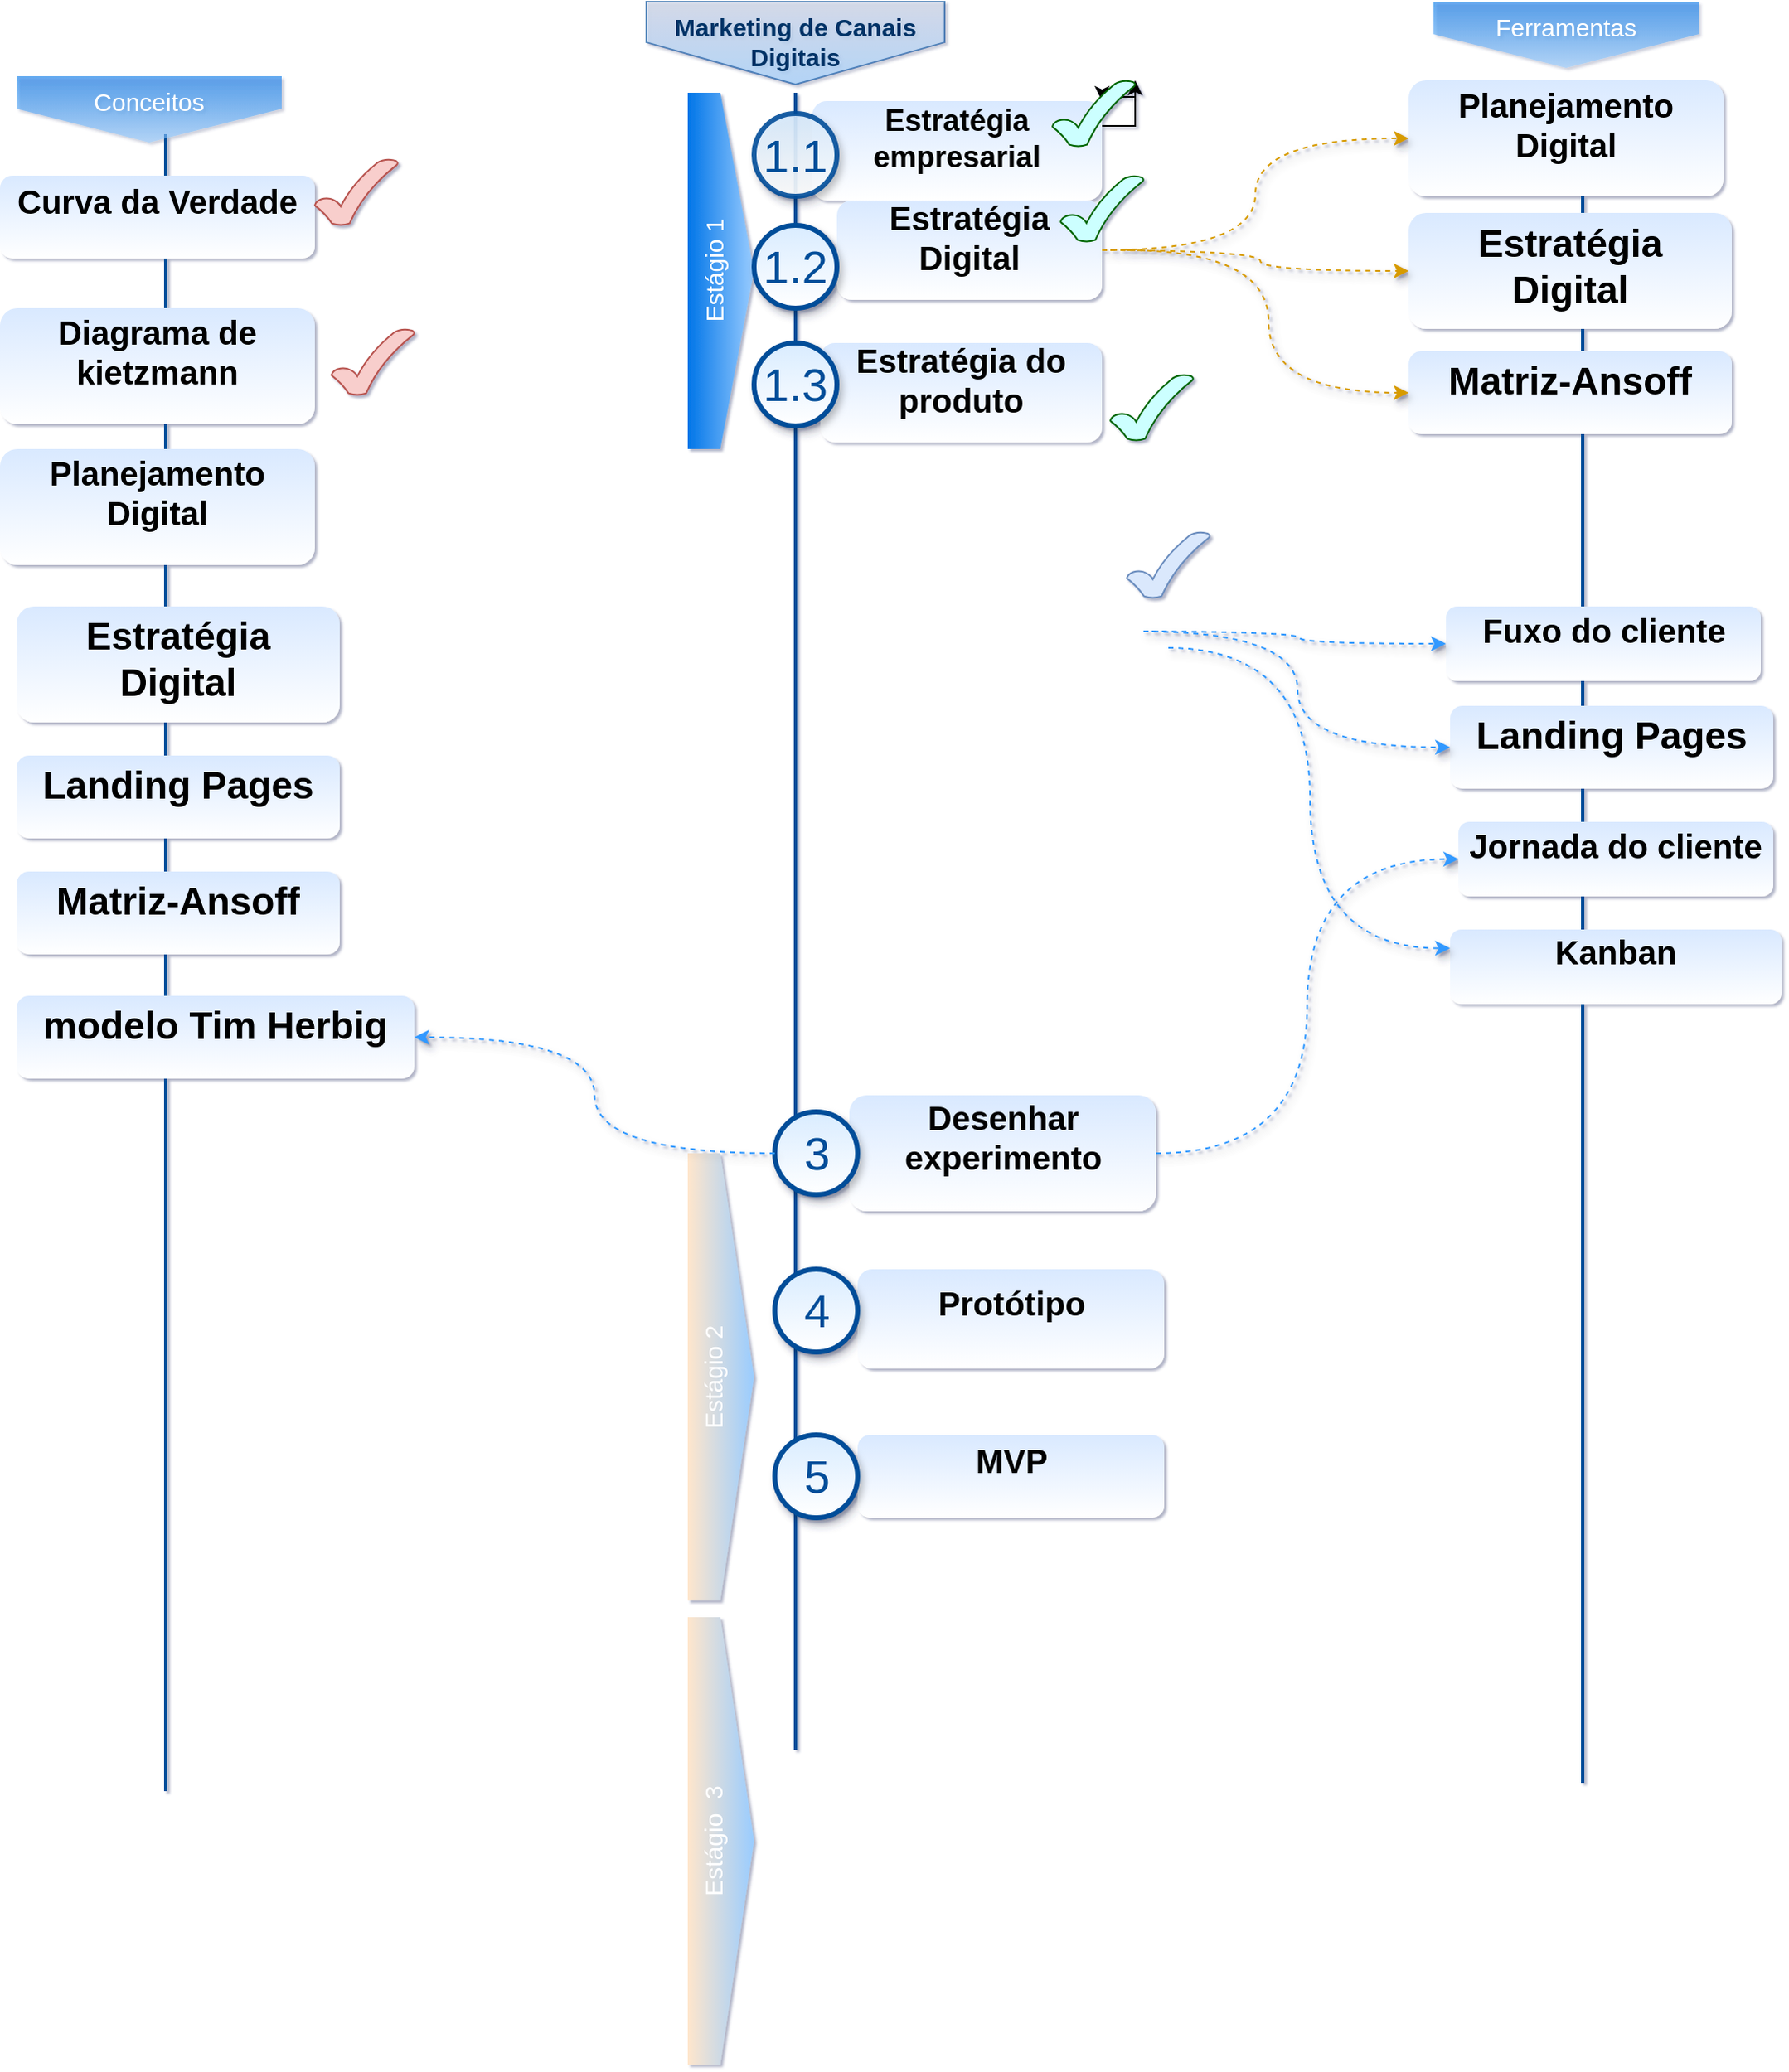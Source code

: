 <mxfile version="23.0.2" type="github">
  <diagram name="Page-1" id="82e54ff1-d628-8f03-85c4-9753963a91cd">
    <mxGraphModel dx="2049" dy="1103" grid="1" gridSize="10" guides="1" tooltips="1" connect="1" arrows="1" fold="1" page="1" pageScale="1" pageWidth="1169" pageHeight="827" background="#ffffff" math="0" shadow="1">
      <root>
        <mxCell id="0" />
        <mxCell id="1" parent="0" />
        <mxCell id="Ew5ookFaaCfGFcfzrvVE-49" value="" style="line;strokeWidth=2;html=1;fillColor=none;fontSize=28;fontColor=#004D99;strokeColor=#004D99;rotation=90;" vertex="1" parent="1">
          <mxGeometry x="525" y="610" width="1000" height="10" as="geometry" />
        </mxCell>
        <mxCell id="4ec97bd9e5d20128-1" value="" style="line;strokeWidth=2;html=1;fillColor=none;fontSize=28;fontColor=#004D99;strokeColor=#004D99;rotation=90;" parent="1" vertex="1">
          <mxGeometry x="-330" y="615" width="1000" height="10" as="geometry" />
        </mxCell>
        <mxCell id="4ec97bd9e5d20128-5" value="Estágio 1" style="shape=offPageConnector;whiteSpace=wrap;html=1;fillColor=#0075E8;fontSize=15;fontColor=#FFFFFF;size=0.509;verticalAlign=top;strokeColor=none;rotation=-90;gradientColor=#99CCFF;" parent="1" vertex="1">
          <mxGeometry x="397.5" y="182.5" width="215" height="40" as="geometry" />
        </mxCell>
        <mxCell id="4ec97bd9e5d20128-14" value="&lt;h1 style=&quot;font-size: 18px;&quot;&gt;Estratégia empresarial&lt;/h1&gt;" style="text;html=1;spacing=5;spacingTop=-20;whiteSpace=wrap;overflow=hidden;strokeColor=none;strokeWidth=3;fillColor=#D9E9FF;fontSize=18;fontColor=#000000;align=center;rounded=1;gradientColor=#FFFFFF;verticalAlign=top;" parent="1" vertex="1">
          <mxGeometry x="560" y="100" width="175" height="60" as="geometry" />
        </mxCell>
        <mxCell id="Ew5ookFaaCfGFcfzrvVE-5" value="&lt;font color=&quot;#003366&quot;&gt;&lt;b&gt;Marketing de Canais Digitais&lt;/b&gt;&lt;/font&gt;" style="shape=offPageConnector;whiteSpace=wrap;html=1;fillColor=#CCD4E8;fontSize=15;fontColor=#FFFFFF;size=0.509;verticalAlign=top;strokeColor=#004C99;rotation=0;gradientColor=#99CCFF;opacity=60;" vertex="1" parent="1">
          <mxGeometry x="460" y="40" width="180" height="50" as="geometry" />
        </mxCell>
        <UserObject label="&lt;h1 style=&quot;font-size: 20px;&quot;&gt;&lt;font style=&quot;font-size: 20px;&quot;&gt;Curva da Verdade&lt;/font&gt;&lt;/h1&gt;" link=" https://labdx.org/curva-da-verdade" linkTarget="_blank" id="Ew5ookFaaCfGFcfzrvVE-6">
          <mxCell style="text;html=1;spacing=5;spacingTop=-20;whiteSpace=wrap;overflow=hidden;strokeColor=none;strokeWidth=3;fillColor=#D9E9FF;fontSize=20;fontColor=#000000;align=center;rounded=1;gradientColor=#FFFFFF;verticalAlign=middle;" vertex="1" parent="1">
            <mxGeometry x="70" y="145" width="190" height="50" as="geometry" />
          </mxCell>
        </UserObject>
        <mxCell id="Ew5ookFaaCfGFcfzrvVE-7" value="Conceitos" style="shape=offPageConnector;whiteSpace=wrap;html=1;fillColor=#0075E8;fontSize=15;fontColor=#FFFFFF;size=0.509;verticalAlign=top;strokeColor=none;rotation=0;gradientColor=#99CCFF;opacity=60;" vertex="1" parent="1">
          <mxGeometry x="80" y="85" width="160" height="40" as="geometry" />
        </mxCell>
        <UserObject label="&lt;h1 style=&quot;font-size: 20px;&quot;&gt;Diagrama de kietzmann&lt;br style=&quot;font-size: 20px;&quot;&gt;&lt;/h1&gt;" link="https://labdx.org/diagrama-de-kietzmann" linkTarget="_blank" id="Ew5ookFaaCfGFcfzrvVE-9">
          <mxCell style="text;html=1;spacing=5;spacingTop=-20;whiteSpace=wrap;overflow=hidden;strokeColor=none;strokeWidth=3;fillColor=#D9E9FF;fontSize=20;fontColor=#000000;align=center;rounded=1;gradientColor=#FFFFFF;" vertex="1" parent="1">
            <mxGeometry x="70" y="225" width="190" height="70" as="geometry" />
          </mxCell>
        </UserObject>
        <UserObject label="&lt;h1 style=&quot;font-size: 20px;&quot;&gt;Estratégia Digital&lt;/h1&gt;" link="https://labdx.org/o-que-e-estrategia-digital" id="Ew5ookFaaCfGFcfzrvVE-12">
          <mxCell style="text;html=1;spacing=5;spacingTop=-20;whiteSpace=wrap;overflow=hidden;strokeColor=none;strokeWidth=3;fillColor=#D9E9FF;fontSize=20;fontColor=#000000;align=center;rounded=1;gradientColor=#FFFFFF;verticalAlign=middle;" vertex="1" parent="1">
            <mxGeometry x="575" y="160" width="160" height="60" as="geometry" />
          </mxCell>
        </UserObject>
        <mxCell id="Ew5ookFaaCfGFcfzrvVE-14" value="" style="line;strokeWidth=2;html=1;fillColor=none;fontSize=28;fontColor=#004D99;strokeColor=#004D99;rotation=90;" vertex="1" parent="1">
          <mxGeometry x="50" y="590" width="1000" height="10" as="geometry" />
        </mxCell>
        <mxCell id="Ew5ookFaaCfGFcfzrvVE-13" value="1.2" style="ellipse;whiteSpace=wrap;html=1;fillColor=#D9ECFF;fontSize=28;fontColor=#004D99;strokeWidth=3;strokeColor=#004D99;gradientColor=#FFFFFF;shadow=1;" vertex="1" parent="1">
          <mxGeometry x="525" y="175" width="50" height="50" as="geometry" />
        </mxCell>
        <mxCell id="4ec97bd9e5d20128-9" value="1.1" style="ellipse;whiteSpace=wrap;html=1;fillColor=#D9ECFF;fontSize=28;fontColor=#004D99;strokeWidth=3;strokeColor=#004D99;gradientColor=#FFFFFF;shadow=1;opacity=90;" parent="1" vertex="1">
          <mxGeometry x="525" y="107.5" width="50" height="50" as="geometry" />
        </mxCell>
        <UserObject label="&lt;h1 style=&quot;font-size: 20px;&quot;&gt;Planejamento Digital&lt;br style=&quot;font-size: 20px;&quot;&gt;&lt;/h1&gt;" link="https://labdx.org/planejamento-digital" linkTarget="_blank" id="Ew5ookFaaCfGFcfzrvVE-17">
          <mxCell style="text;html=1;spacing=5;spacingTop=-20;whiteSpace=wrap;overflow=hidden;strokeColor=none;strokeWidth=3;fillColor=#D9E9FF;fontSize=20;fontColor=#000000;align=center;rounded=1;gradientColor=#FFFFFF;" vertex="1" parent="1">
            <mxGeometry x="70" y="310" width="190" height="70" as="geometry" />
          </mxCell>
        </UserObject>
        <UserObject label="&lt;h1 style=&quot;font-size: 23px;&quot;&gt;Estratégia Digital&lt;/h1&gt;" link="https://labdx.org/o-que-e-estrategia-digital" id="Ew5ookFaaCfGFcfzrvVE-18">
          <mxCell style="text;html=1;spacing=5;spacingTop=-20;whiteSpace=wrap;overflow=hidden;strokeColor=none;strokeWidth=3;fillColor=#D9E9FF;fontSize=23;fontColor=#000000;align=center;rounded=1;gradientColor=#FFFFFF;" vertex="1" parent="1">
            <mxGeometry x="80" y="405" width="195" height="70" as="geometry" />
          </mxCell>
        </UserObject>
        <UserObject label="&lt;h1 style=&quot;font-size: 23px;&quot;&gt;Landing Pages&lt;/h1&gt;" link="https://labdx.org/landing-pages" id="Ew5ookFaaCfGFcfzrvVE-19">
          <mxCell style="text;html=1;spacing=5;spacingTop=-20;whiteSpace=wrap;overflow=hidden;strokeColor=none;strokeWidth=3;fillColor=#D9E9FF;fontSize=23;fontColor=#000000;align=center;rounded=1;gradientColor=#FFFFFF;" vertex="1" parent="1">
            <mxGeometry x="80" y="495" width="195" height="50" as="geometry" />
          </mxCell>
        </UserObject>
        <mxCell id="Ew5ookFaaCfGFcfzrvVE-20" value="Estágio 2" style="shape=offPageConnector;whiteSpace=wrap;html=1;fillColor=#FFE6CC;fontSize=15;fontColor=#FFFFFF;size=0.509;verticalAlign=top;strokeColor=none;rotation=-90;gradientColor=#99CCFF;" vertex="1" parent="1">
          <mxGeometry x="370" y="850" width="270" height="40" as="geometry" />
        </mxCell>
        <mxCell id="Ew5ookFaaCfGFcfzrvVE-54" style="edgeStyle=orthogonalEdgeStyle;rounded=0;orthogonalLoop=1;jettySize=auto;html=1;entryX=0;entryY=0.5;entryDx=0;entryDy=0;curved=1;dashed=1;strokeColor=#3399FF;shadow=1;" edge="1" parent="1" source="Ew5ookFaaCfGFcfzrvVE-21" target="Ew5ookFaaCfGFcfzrvVE-53">
          <mxGeometry relative="1" as="geometry" />
        </mxCell>
        <UserObject label="&lt;h1 style=&quot;font-size: 20px;&quot;&gt;Desenhar experimento&lt;/h1&gt;" link="https://labdx.org/campanha-2024-01-dia-do-consumidor" id="Ew5ookFaaCfGFcfzrvVE-21">
          <mxCell style="text;html=1;spacing=5;spacingTop=-20;whiteSpace=wrap;overflow=hidden;strokeColor=none;strokeWidth=3;fillColor=#D9E9FF;fontSize=20;fontColor=#000000;align=center;rounded=1;gradientColor=#FFFFFF;verticalAlign=middle;" vertex="1" parent="1">
            <mxGeometry x="582.5" y="700" width="185" height="70" as="geometry" />
          </mxCell>
        </UserObject>
        <mxCell id="Ew5ookFaaCfGFcfzrvVE-22" value="3" style="ellipse;whiteSpace=wrap;html=1;fillColor=#D9ECFF;fontSize=28;fontColor=#004D99;strokeWidth=3;strokeColor=#004D99;gradientColor=#FFFFFF;shadow=1;" vertex="1" parent="1">
          <mxGeometry x="537.5" y="710" width="50" height="50" as="geometry" />
        </mxCell>
        <mxCell id="Ew5ookFaaCfGFcfzrvVE-23" value="" style="verticalLabelPosition=bottom;verticalAlign=top;html=1;shape=mxgraph.basic.tick;fillColor=#CCFFFF;strokeColor=#006600;gradientColor=none;" vertex="1" parent="1">
          <mxGeometry x="740" y="265" width="50" height="40" as="geometry" />
        </mxCell>
        <mxCell id="Ew5ookFaaCfGFcfzrvVE-24" value="" style="verticalLabelPosition=bottom;verticalAlign=top;html=1;shape=mxgraph.basic.tick;fillColor=#dae8fc;strokeColor=#6c8ebf;" vertex="1" parent="1">
          <mxGeometry x="750" y="360" width="50" height="40" as="geometry" />
        </mxCell>
        <UserObject label="&lt;h1 style=&quot;font-size: 20px;&quot;&gt;Protótipo&lt;/h1&gt;" link="https://labdx.org/o-que-e-estrategia-digital" id="Ew5ookFaaCfGFcfzrvVE-33">
          <mxCell style="text;html=1;spacing=5;spacingTop=-20;whiteSpace=wrap;overflow=hidden;strokeColor=none;strokeWidth=3;fillColor=#D9E9FF;fontSize=20;fontColor=#000000;align=center;rounded=1;gradientColor=#FFFFFF;verticalAlign=middle;" vertex="1" parent="1">
            <mxGeometry x="587.5" y="805" width="185" height="60" as="geometry" />
          </mxCell>
        </UserObject>
        <mxCell id="Ew5ookFaaCfGFcfzrvVE-34" value="4" style="ellipse;whiteSpace=wrap;html=1;fillColor=#D9ECFF;fontSize=28;fontColor=#004D99;strokeWidth=3;strokeColor=#004D99;gradientColor=#FFFFFF;shadow=1;" vertex="1" parent="1">
          <mxGeometry x="537.5" y="805" width="50" height="50" as="geometry" />
        </mxCell>
        <mxCell id="Ew5ookFaaCfGFcfzrvVE-35" value="" style="verticalLabelPosition=bottom;verticalAlign=top;html=1;shape=mxgraph.basic.tick;fillColor=#f8cecc;strokeColor=#b85450;" vertex="1" parent="1">
          <mxGeometry x="260" y="135" width="50" height="40" as="geometry" />
        </mxCell>
        <UserObject label="&lt;h1 style=&quot;font-size: 20px;&quot;&gt;MVP&lt;/h1&gt;" link="https://labdx.org/o-que-e-estrategia-digital" id="Ew5ookFaaCfGFcfzrvVE-37">
          <mxCell style="text;html=1;spacing=5;spacingTop=-20;whiteSpace=wrap;overflow=hidden;strokeColor=none;strokeWidth=3;fillColor=#D9E9FF;fontSize=20;fontColor=#000000;align=center;rounded=1;gradientColor=#FFFFFF;verticalAlign=middle;" vertex="1" parent="1">
            <mxGeometry x="587.5" y="905" width="185" height="50" as="geometry" />
          </mxCell>
        </UserObject>
        <mxCell id="Ew5ookFaaCfGFcfzrvVE-38" value="5" style="ellipse;whiteSpace=wrap;html=1;fillColor=#D9ECFF;fontSize=28;fontColor=#004D99;strokeWidth=3;strokeColor=#004D99;gradientColor=#FFFFFF;shadow=1;" vertex="1" parent="1">
          <mxGeometry x="537.5" y="905" width="50" height="50" as="geometry" />
        </mxCell>
        <mxCell id="Ew5ookFaaCfGFcfzrvVE-39" value="" style="verticalLabelPosition=bottom;verticalAlign=top;html=1;shape=mxgraph.basic.tick;fillColor=#f8cecc;strokeColor=#b85450;" vertex="1" parent="1">
          <mxGeometry x="270" y="237.5" width="50" height="40" as="geometry" />
        </mxCell>
        <UserObject label="&lt;h1 style=&quot;font-size: 23px;&quot;&gt;Matriz-Ansoff&lt;/h1&gt;" link="https://labdx.org/matriz-ansoff" id="Ew5ookFaaCfGFcfzrvVE-40">
          <mxCell style="text;html=1;spacing=5;spacingTop=-20;whiteSpace=wrap;overflow=hidden;strokeColor=none;strokeWidth=3;fillColor=#D9E9FF;fontSize=23;fontColor=#000000;align=center;rounded=1;gradientColor=#FFFFFF;" vertex="1" parent="1">
            <mxGeometry x="80" y="565" width="195" height="50" as="geometry" />
          </mxCell>
        </UserObject>
        <UserObject label="&lt;h1 style=&quot;font-size: 20px;&quot;&gt;&lt;font style=&quot;font-size: 20px;&quot;&gt;Kanban&lt;/font&gt;&lt;/h1&gt;" link="https://labdx.org/kanban-canais-digitais" linkTarget="_blank" id="Ew5ookFaaCfGFcfzrvVE-42">
          <mxCell style="text;html=1;spacing=5;spacingTop=-20;whiteSpace=wrap;overflow=hidden;strokeColor=none;strokeWidth=3;fillColor=#D9E9FF;fontSize=20;fontColor=#000000;align=center;rounded=1;gradientColor=#FFFFFF;verticalAlign=middle;" vertex="1" parent="1">
            <mxGeometry x="945" y="600" width="200" height="45" as="geometry" />
          </mxCell>
        </UserObject>
        <mxCell id="Ew5ookFaaCfGFcfzrvVE-43" value="Ferramentas" style="shape=offPageConnector;whiteSpace=wrap;html=1;fillColor=#0075E8;fontSize=15;fontColor=#FFFFFF;size=0.509;verticalAlign=top;strokeColor=none;rotation=0;gradientColor=#99CCFF;opacity=60;" vertex="1" parent="1">
          <mxGeometry x="935" y="40" width="160" height="40" as="geometry" />
        </mxCell>
        <UserObject label="&lt;h1 style=&quot;font-size: 20px;&quot;&gt;Fuxo do cliente&lt;br style=&quot;font-size: 20px;&quot;&gt;&lt;/h1&gt;" link="https://labdx.org/fluxo-de-compra" linkTarget="_blank" id="Ew5ookFaaCfGFcfzrvVE-44">
          <mxCell style="text;html=1;spacing=5;spacingTop=-20;whiteSpace=wrap;overflow=hidden;strokeColor=none;strokeWidth=3;fillColor=#D9E9FF;fontSize=20;fontColor=#000000;align=center;rounded=1;gradientColor=#FFFFFF;" vertex="1" parent="1">
            <mxGeometry x="942.5" y="405" width="190" height="45" as="geometry" />
          </mxCell>
        </UserObject>
        <UserObject label="&lt;h1 style=&quot;font-size: 20px;&quot;&gt;Planejamento Digital&lt;br style=&quot;font-size: 20px;&quot;&gt;&lt;/h1&gt;" link="https://labdx.org/planejamento-digital" linkTarget="_blank" id="Ew5ookFaaCfGFcfzrvVE-45">
          <mxCell style="text;html=1;spacing=5;spacingTop=-20;whiteSpace=wrap;overflow=hidden;strokeColor=none;strokeWidth=3;fillColor=#D9E9FF;fontSize=20;fontColor=#000000;align=center;rounded=1;gradientColor=#FFFFFF;" vertex="1" parent="1">
            <mxGeometry x="920" y="87.5" width="190" height="70" as="geometry" />
          </mxCell>
        </UserObject>
        <UserObject label="&lt;h1 style=&quot;font-size: 23px;&quot;&gt;Estratégia Digital&lt;/h1&gt;" link="https://labdx.org/o-que-e-estrategia-digital" id="Ew5ookFaaCfGFcfzrvVE-46">
          <mxCell style="text;html=1;spacing=5;spacingTop=-20;whiteSpace=wrap;overflow=hidden;strokeColor=none;strokeWidth=3;fillColor=#D9E9FF;fontSize=23;fontColor=#000000;align=center;rounded=1;gradientColor=#FFFFFF;" vertex="1" parent="1">
            <mxGeometry x="920" y="167.5" width="195" height="70" as="geometry" />
          </mxCell>
        </UserObject>
        <UserObject label="&lt;h1 style=&quot;font-size: 23px;&quot;&gt;Landing Pages&lt;/h1&gt;" link="https://labdx.org/landing-pages" id="Ew5ookFaaCfGFcfzrvVE-47">
          <mxCell style="text;html=1;spacing=5;spacingTop=-20;whiteSpace=wrap;overflow=hidden;strokeColor=none;strokeWidth=3;fillColor=#D9E9FF;fontSize=23;fontColor=#000000;align=center;rounded=1;gradientColor=#FFFFFF;" vertex="1" parent="1">
            <mxGeometry x="945" y="465" width="195" height="50" as="geometry" />
          </mxCell>
        </UserObject>
        <UserObject label="&lt;h1 style=&quot;font-size: 23px;&quot;&gt;Matriz-Ansoff&lt;/h1&gt;" link="https://labdx.org/matriz-ansoff" id="Ew5ookFaaCfGFcfzrvVE-48">
          <mxCell style="text;html=1;spacing=5;spacingTop=-20;whiteSpace=wrap;overflow=hidden;strokeColor=none;strokeWidth=3;fillColor=#D9E9FF;fontSize=23;fontColor=#000000;align=center;rounded=1;gradientColor=#FFFFFF;" vertex="1" parent="1">
            <mxGeometry x="920" y="251" width="195" height="50" as="geometry" />
          </mxCell>
        </UserObject>
        <UserObject label="&lt;h1 style=&quot;font-size: 20px;&quot;&gt;Jornada do cliente&lt;br style=&quot;font-size: 20px;&quot;&gt;&lt;/h1&gt;" link="https://labdx.org/fluxo-de-compra" linkTarget="_blank" id="Ew5ookFaaCfGFcfzrvVE-53">
          <mxCell style="text;html=1;spacing=5;spacingTop=-20;whiteSpace=wrap;overflow=hidden;strokeColor=none;strokeWidth=3;fillColor=#D9E9FF;fontSize=20;fontColor=#000000;align=center;rounded=1;gradientColor=#FFFFFF;" vertex="1" parent="1">
            <mxGeometry x="950" y="535" width="190" height="45" as="geometry" />
          </mxCell>
        </UserObject>
        <mxCell id="Ew5ookFaaCfGFcfzrvVE-55" style="edgeStyle=orthogonalEdgeStyle;rounded=0;orthogonalLoop=1;jettySize=auto;html=1;entryX=0;entryY=0.5;entryDx=0;entryDy=0;curved=1;dashed=1;strokeColor=#3399FF;shadow=1;" edge="1" parent="1" target="Ew5ookFaaCfGFcfzrvVE-44">
          <mxGeometry relative="1" as="geometry">
            <mxPoint x="765" y="420" as="sourcePoint" />
            <mxPoint x="960" y="673" as="targetPoint" />
          </mxGeometry>
        </mxCell>
        <mxCell id="Ew5ookFaaCfGFcfzrvVE-56" style="edgeStyle=orthogonalEdgeStyle;rounded=0;orthogonalLoop=1;jettySize=auto;html=1;entryX=0;entryY=0.25;entryDx=0;entryDy=0;curved=1;dashed=1;strokeColor=#3399FF;shadow=1;" edge="1" parent="1" target="Ew5ookFaaCfGFcfzrvVE-42">
          <mxGeometry relative="1" as="geometry">
            <mxPoint x="775" y="430" as="sourcePoint" />
            <mxPoint x="970" y="683" as="targetPoint" />
          </mxGeometry>
        </mxCell>
        <mxCell id="Ew5ookFaaCfGFcfzrvVE-57" style="edgeStyle=orthogonalEdgeStyle;rounded=0;orthogonalLoop=1;jettySize=auto;html=1;entryX=0;entryY=0.5;entryDx=0;entryDy=0;curved=1;dashed=1;strokeColor=#3399FF;shadow=1;" edge="1" parent="1" target="Ew5ookFaaCfGFcfzrvVE-47">
          <mxGeometry relative="1" as="geometry">
            <mxPoint x="760" y="420" as="sourcePoint" />
            <mxPoint x="980" y="693" as="targetPoint" />
          </mxGeometry>
        </mxCell>
        <mxCell id="Ew5ookFaaCfGFcfzrvVE-58" style="edgeStyle=orthogonalEdgeStyle;rounded=0;orthogonalLoop=1;jettySize=auto;html=1;entryX=0;entryY=0.5;entryDx=0;entryDy=0;curved=1;dashed=1;strokeColor=#d79b00;shadow=1;exitX=1;exitY=0.5;exitDx=0;exitDy=0;fillColor=#ffe6cc;" edge="1" parent="1" source="Ew5ookFaaCfGFcfzrvVE-12" target="Ew5ookFaaCfGFcfzrvVE-45">
          <mxGeometry relative="1" as="geometry">
            <mxPoint x="795" y="450" as="sourcePoint" />
            <mxPoint x="990" y="703" as="targetPoint" />
          </mxGeometry>
        </mxCell>
        <mxCell id="Ew5ookFaaCfGFcfzrvVE-59" style="edgeStyle=orthogonalEdgeStyle;rounded=0;orthogonalLoop=1;jettySize=auto;html=1;entryX=0;entryY=0.5;entryDx=0;entryDy=0;curved=1;dashed=1;strokeColor=#d79b00;shadow=1;fillColor=#ffe6cc;" edge="1" parent="1" target="Ew5ookFaaCfGFcfzrvVE-46">
          <mxGeometry relative="1" as="geometry">
            <mxPoint x="740" y="190" as="sourcePoint" />
            <mxPoint x="940" y="350" as="targetPoint" />
          </mxGeometry>
        </mxCell>
        <mxCell id="Ew5ookFaaCfGFcfzrvVE-60" style="edgeStyle=orthogonalEdgeStyle;rounded=0;orthogonalLoop=1;jettySize=auto;html=1;entryX=0;entryY=0.5;entryDx=0;entryDy=0;curved=1;dashed=1;strokeColor=#d79b00;shadow=1;fillColor=#ffe6cc;" edge="1" parent="1" target="Ew5ookFaaCfGFcfzrvVE-48">
          <mxGeometry relative="1" as="geometry">
            <mxPoint x="750" y="190" as="sourcePoint" />
            <mxPoint x="950" y="360" as="targetPoint" />
          </mxGeometry>
        </mxCell>
        <UserObject label="&lt;h1 style=&quot;font-size: 23px;&quot;&gt;modelo Tim Herbig&lt;/h1&gt;" link="https://herbig.co/product-discovery/" linkTarget="_blank" id="Ew5ookFaaCfGFcfzrvVE-61">
          <mxCell style="text;html=1;spacing=5;spacingTop=-20;whiteSpace=wrap;overflow=hidden;strokeColor=none;strokeWidth=3;fillColor=#D9E9FF;fontSize=23;fontColor=#000000;align=center;rounded=1;gradientColor=#FFFFFF;" vertex="1" parent="1">
            <mxGeometry x="80" y="640" width="240" height="50" as="geometry" />
          </mxCell>
        </UserObject>
        <mxCell id="Ew5ookFaaCfGFcfzrvVE-62" style="edgeStyle=orthogonalEdgeStyle;rounded=0;orthogonalLoop=1;jettySize=auto;html=1;curved=1;dashed=1;strokeColor=#3399FF;shadow=1;exitX=0;exitY=0.5;exitDx=0;exitDy=0;entryX=1;entryY=0.5;entryDx=0;entryDy=0;" edge="1" parent="1" source="Ew5ookFaaCfGFcfzrvVE-22" target="Ew5ookFaaCfGFcfzrvVE-61">
          <mxGeometry relative="1" as="geometry">
            <mxPoint x="785" y="440" as="sourcePoint" />
            <mxPoint x="340" y="710" as="targetPoint" />
          </mxGeometry>
        </mxCell>
        <mxCell id="Ew5ookFaaCfGFcfzrvVE-63" value="Estágio&amp;nbsp; 3" style="shape=offPageConnector;whiteSpace=wrap;html=1;fillColor=#FFE6CC;fontSize=15;fontColor=#FFFFFF;size=0.509;verticalAlign=top;strokeColor=none;rotation=-90;gradientColor=#99CCFF;" vertex="1" parent="1">
          <mxGeometry x="370" y="1130" width="270" height="40" as="geometry" />
        </mxCell>
        <UserObject label="&lt;h1 style=&quot;font-size: 20px;&quot;&gt;Estratégia do produto&lt;/h1&gt;" link="https://labdx.org/o-que-e-estrategia-digital" id="Ew5ookFaaCfGFcfzrvVE-64">
          <mxCell style="text;html=1;spacing=5;spacingTop=-20;whiteSpace=wrap;overflow=hidden;strokeColor=none;strokeWidth=3;fillColor=#D9E9FF;fontSize=20;fontColor=#000000;align=center;rounded=1;gradientColor=#FFFFFF;verticalAlign=middle;" vertex="1" parent="1">
            <mxGeometry x="565" y="246" width="170" height="60" as="geometry" />
          </mxCell>
        </UserObject>
        <mxCell id="Ew5ookFaaCfGFcfzrvVE-65" value="1.3" style="ellipse;whiteSpace=wrap;html=1;fillColor=#D9ECFF;fontSize=28;fontColor=#004D99;strokeWidth=3;strokeColor=#004D99;gradientColor=#FFFFFF;shadow=1;" vertex="1" parent="1">
          <mxGeometry x="525" y="246" width="50" height="50" as="geometry" />
        </mxCell>
        <mxCell id="Ew5ookFaaCfGFcfzrvVE-66" style="edgeStyle=orthogonalEdgeStyle;rounded=0;orthogonalLoop=1;jettySize=auto;html=1;exitX=1;exitY=0.25;exitDx=0;exitDy=0;entryX=1;entryY=0;entryDx=0;entryDy=0;" edge="1" parent="1" source="Ew5ookFaaCfGFcfzrvVE-69" target="4ec97bd9e5d20128-14">
          <mxGeometry relative="1" as="geometry" />
        </mxCell>
        <mxCell id="Ew5ookFaaCfGFcfzrvVE-10" value="" style="verticalLabelPosition=bottom;verticalAlign=top;html=1;shape=mxgraph.basic.tick;fillColor=#CCFFFF;strokeColor=#006600;gradientColor=none;" vertex="1" parent="1">
          <mxGeometry x="710" y="145" width="50" height="40" as="geometry" />
        </mxCell>
        <mxCell id="Ew5ookFaaCfGFcfzrvVE-70" value="" style="edgeStyle=orthogonalEdgeStyle;rounded=0;orthogonalLoop=1;jettySize=auto;html=1;exitX=1;exitY=0.25;exitDx=0;exitDy=0;entryX=1;entryY=0;entryDx=0;entryDy=0;" edge="1" parent="1" source="4ec97bd9e5d20128-14" target="Ew5ookFaaCfGFcfzrvVE-69">
          <mxGeometry relative="1" as="geometry">
            <mxPoint x="735" y="115" as="sourcePoint" />
            <mxPoint x="735" y="100" as="targetPoint" />
          </mxGeometry>
        </mxCell>
        <mxCell id="Ew5ookFaaCfGFcfzrvVE-69" value="" style="verticalLabelPosition=bottom;verticalAlign=top;html=1;shape=mxgraph.basic.tick;fillColor=#CCFFFF;strokeColor=#006600;gradientColor=none;" vertex="1" parent="1">
          <mxGeometry x="705" y="87.5" width="50" height="40" as="geometry" />
        </mxCell>
      </root>
    </mxGraphModel>
  </diagram>
</mxfile>
